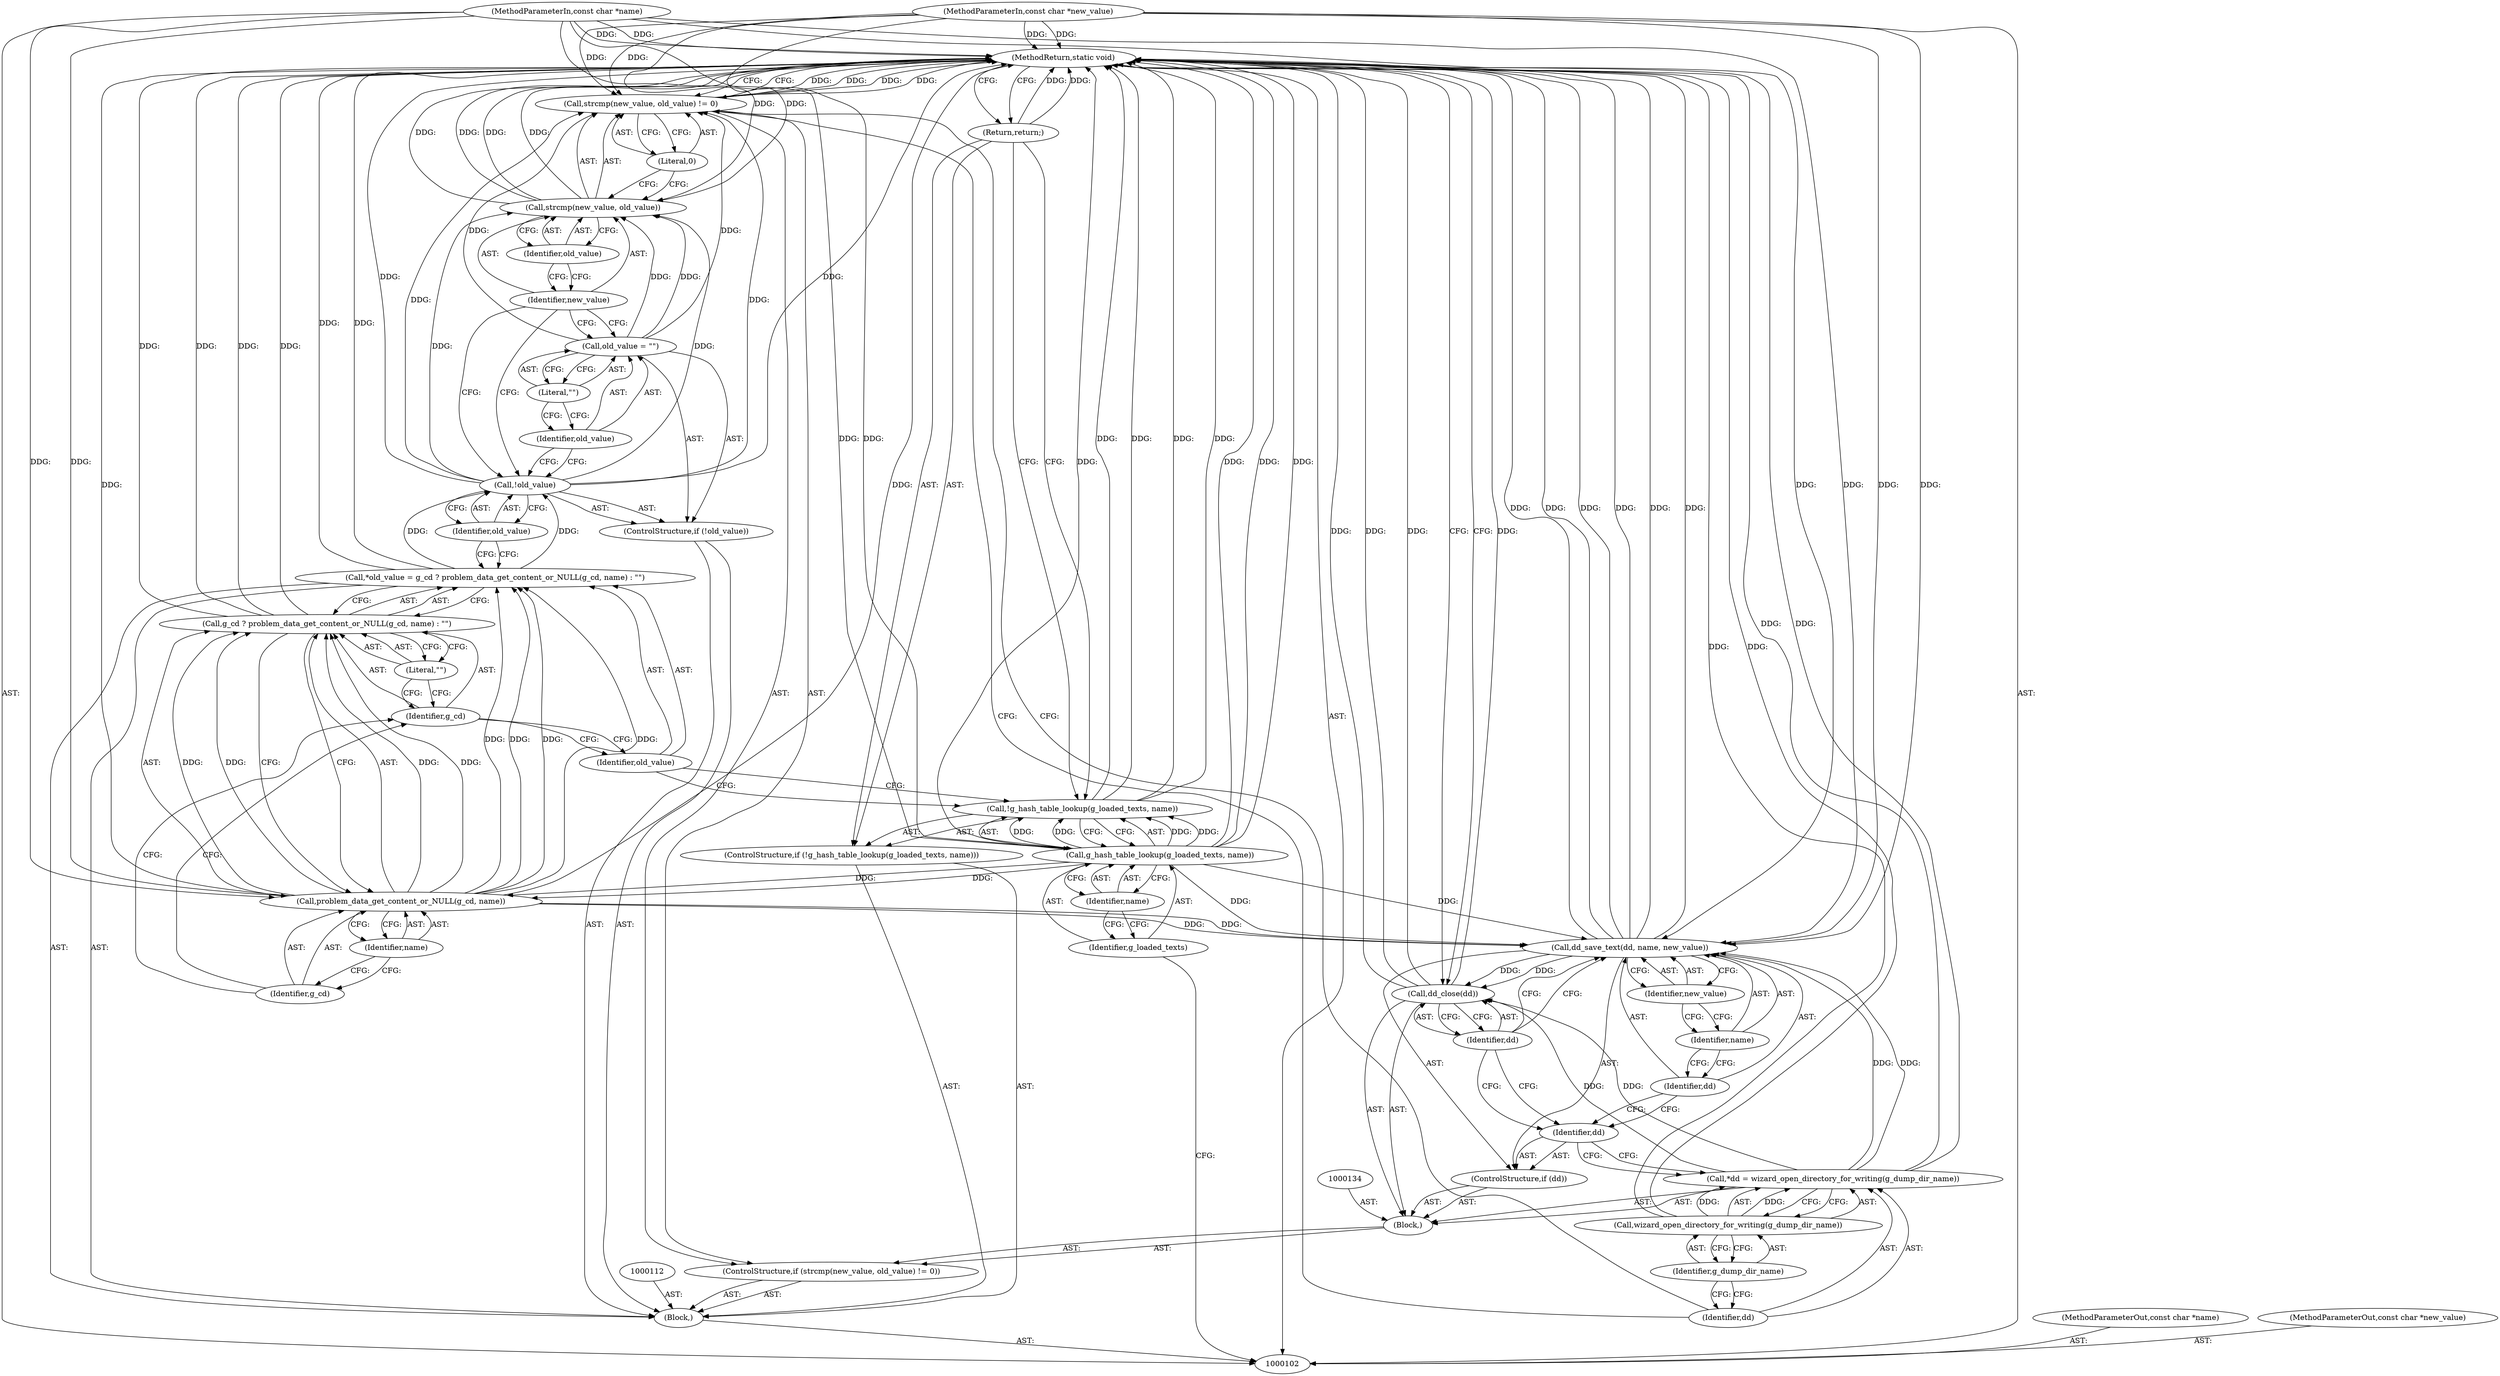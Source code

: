 digraph "0_libreport_257578a23d1537a2d235aaa2b1488ee4f818e360_0" {
"1000147" [label="(MethodReturn,static void)"];
"1000103" [label="(MethodParameterIn,const char *name)"];
"1000205" [label="(MethodParameterOut,const char *name)"];
"1000104" [label="(MethodParameterIn,const char *new_value)"];
"1000206" [label="(MethodParameterOut,const char *new_value)"];
"1000126" [label="(Literal,\"\")"];
"1000124" [label="(Call,old_value = \"\")"];
"1000125" [label="(Identifier,old_value)"];
"1000130" [label="(Identifier,new_value)"];
"1000131" [label="(Identifier,old_value)"];
"1000127" [label="(ControlStructure,if (strcmp(new_value, old_value) != 0))"];
"1000132" [label="(Literal,0)"];
"1000128" [label="(Call,strcmp(new_value, old_value) != 0)"];
"1000129" [label="(Call,strcmp(new_value, old_value))"];
"1000135" [label="(Call,*dd = wizard_open_directory_for_writing(g_dump_dir_name))"];
"1000136" [label="(Identifier,dd)"];
"1000137" [label="(Call,wizard_open_directory_for_writing(g_dump_dir_name))"];
"1000138" [label="(Identifier,g_dump_dir_name)"];
"1000133" [label="(Block,)"];
"1000140" [label="(Identifier,dd)"];
"1000139" [label="(ControlStructure,if (dd))"];
"1000141" [label="(Call,dd_save_text(dd, name, new_value))"];
"1000142" [label="(Identifier,dd)"];
"1000143" [label="(Identifier,name)"];
"1000144" [label="(Identifier,new_value)"];
"1000146" [label="(Identifier,dd)"];
"1000145" [label="(Call,dd_close(dd))"];
"1000105" [label="(Block,)"];
"1000109" [label="(Identifier,g_loaded_texts)"];
"1000106" [label="(ControlStructure,if (!g_hash_table_lookup(g_loaded_texts, name)))"];
"1000110" [label="(Identifier,name)"];
"1000107" [label="(Call,!g_hash_table_lookup(g_loaded_texts, name))"];
"1000108" [label="(Call,g_hash_table_lookup(g_loaded_texts, name))"];
"1000111" [label="(Return,return;)"];
"1000113" [label="(Call,*old_value = g_cd ? problem_data_get_content_or_NULL(g_cd, name) : \"\")"];
"1000114" [label="(Identifier,old_value)"];
"1000115" [label="(Call,g_cd ? problem_data_get_content_or_NULL(g_cd, name) : \"\")"];
"1000116" [label="(Identifier,g_cd)"];
"1000117" [label="(Call,problem_data_get_content_or_NULL(g_cd, name))"];
"1000118" [label="(Identifier,g_cd)"];
"1000119" [label="(Identifier,name)"];
"1000120" [label="(Literal,\"\")"];
"1000121" [label="(ControlStructure,if (!old_value))"];
"1000122" [label="(Call,!old_value)"];
"1000123" [label="(Identifier,old_value)"];
"1000147" -> "1000102"  [label="AST: "];
"1000147" -> "1000111"  [label="CFG: "];
"1000147" -> "1000145"  [label="CFG: "];
"1000147" -> "1000128"  [label="CFG: "];
"1000111" -> "1000147"  [label="DDG: "];
"1000115" -> "1000147"  [label="DDG: "];
"1000115" -> "1000147"  [label="DDG: "];
"1000129" -> "1000147"  [label="DDG: "];
"1000129" -> "1000147"  [label="DDG: "];
"1000107" -> "1000147"  [label="DDG: "];
"1000107" -> "1000147"  [label="DDG: "];
"1000104" -> "1000147"  [label="DDG: "];
"1000141" -> "1000147"  [label="DDG: "];
"1000141" -> "1000147"  [label="DDG: "];
"1000141" -> "1000147"  [label="DDG: "];
"1000113" -> "1000147"  [label="DDG: "];
"1000117" -> "1000147"  [label="DDG: "];
"1000145" -> "1000147"  [label="DDG: "];
"1000145" -> "1000147"  [label="DDG: "];
"1000128" -> "1000147"  [label="DDG: "];
"1000128" -> "1000147"  [label="DDG: "];
"1000103" -> "1000147"  [label="DDG: "];
"1000108" -> "1000147"  [label="DDG: "];
"1000108" -> "1000147"  [label="DDG: "];
"1000122" -> "1000147"  [label="DDG: "];
"1000137" -> "1000147"  [label="DDG: "];
"1000135" -> "1000147"  [label="DDG: "];
"1000103" -> "1000102"  [label="AST: "];
"1000103" -> "1000147"  [label="DDG: "];
"1000103" -> "1000108"  [label="DDG: "];
"1000103" -> "1000117"  [label="DDG: "];
"1000103" -> "1000141"  [label="DDG: "];
"1000205" -> "1000102"  [label="AST: "];
"1000104" -> "1000102"  [label="AST: "];
"1000104" -> "1000147"  [label="DDG: "];
"1000104" -> "1000128"  [label="DDG: "];
"1000104" -> "1000129"  [label="DDG: "];
"1000104" -> "1000141"  [label="DDG: "];
"1000206" -> "1000102"  [label="AST: "];
"1000126" -> "1000124"  [label="AST: "];
"1000126" -> "1000125"  [label="CFG: "];
"1000124" -> "1000126"  [label="CFG: "];
"1000124" -> "1000121"  [label="AST: "];
"1000124" -> "1000126"  [label="CFG: "];
"1000125" -> "1000124"  [label="AST: "];
"1000126" -> "1000124"  [label="AST: "];
"1000130" -> "1000124"  [label="CFG: "];
"1000124" -> "1000128"  [label="DDG: "];
"1000124" -> "1000129"  [label="DDG: "];
"1000125" -> "1000124"  [label="AST: "];
"1000125" -> "1000122"  [label="CFG: "];
"1000126" -> "1000125"  [label="CFG: "];
"1000130" -> "1000129"  [label="AST: "];
"1000130" -> "1000124"  [label="CFG: "];
"1000130" -> "1000122"  [label="CFG: "];
"1000131" -> "1000130"  [label="CFG: "];
"1000131" -> "1000129"  [label="AST: "];
"1000131" -> "1000130"  [label="CFG: "];
"1000129" -> "1000131"  [label="CFG: "];
"1000127" -> "1000105"  [label="AST: "];
"1000128" -> "1000127"  [label="AST: "];
"1000133" -> "1000127"  [label="AST: "];
"1000132" -> "1000128"  [label="AST: "];
"1000132" -> "1000129"  [label="CFG: "];
"1000128" -> "1000132"  [label="CFG: "];
"1000128" -> "1000127"  [label="AST: "];
"1000128" -> "1000132"  [label="CFG: "];
"1000129" -> "1000128"  [label="AST: "];
"1000132" -> "1000128"  [label="AST: "];
"1000136" -> "1000128"  [label="CFG: "];
"1000147" -> "1000128"  [label="CFG: "];
"1000128" -> "1000147"  [label="DDG: "];
"1000128" -> "1000147"  [label="DDG: "];
"1000104" -> "1000128"  [label="DDG: "];
"1000124" -> "1000128"  [label="DDG: "];
"1000122" -> "1000128"  [label="DDG: "];
"1000129" -> "1000128"  [label="AST: "];
"1000129" -> "1000131"  [label="CFG: "];
"1000130" -> "1000129"  [label="AST: "];
"1000131" -> "1000129"  [label="AST: "];
"1000132" -> "1000129"  [label="CFG: "];
"1000129" -> "1000147"  [label="DDG: "];
"1000129" -> "1000147"  [label="DDG: "];
"1000104" -> "1000129"  [label="DDG: "];
"1000124" -> "1000129"  [label="DDG: "];
"1000122" -> "1000129"  [label="DDG: "];
"1000135" -> "1000133"  [label="AST: "];
"1000135" -> "1000137"  [label="CFG: "];
"1000136" -> "1000135"  [label="AST: "];
"1000137" -> "1000135"  [label="AST: "];
"1000140" -> "1000135"  [label="CFG: "];
"1000135" -> "1000147"  [label="DDG: "];
"1000137" -> "1000135"  [label="DDG: "];
"1000135" -> "1000141"  [label="DDG: "];
"1000135" -> "1000145"  [label="DDG: "];
"1000136" -> "1000135"  [label="AST: "];
"1000136" -> "1000128"  [label="CFG: "];
"1000138" -> "1000136"  [label="CFG: "];
"1000137" -> "1000135"  [label="AST: "];
"1000137" -> "1000138"  [label="CFG: "];
"1000138" -> "1000137"  [label="AST: "];
"1000135" -> "1000137"  [label="CFG: "];
"1000137" -> "1000147"  [label="DDG: "];
"1000137" -> "1000135"  [label="DDG: "];
"1000138" -> "1000137"  [label="AST: "];
"1000138" -> "1000136"  [label="CFG: "];
"1000137" -> "1000138"  [label="CFG: "];
"1000133" -> "1000127"  [label="AST: "];
"1000134" -> "1000133"  [label="AST: "];
"1000135" -> "1000133"  [label="AST: "];
"1000139" -> "1000133"  [label="AST: "];
"1000145" -> "1000133"  [label="AST: "];
"1000140" -> "1000139"  [label="AST: "];
"1000140" -> "1000135"  [label="CFG: "];
"1000142" -> "1000140"  [label="CFG: "];
"1000146" -> "1000140"  [label="CFG: "];
"1000139" -> "1000133"  [label="AST: "];
"1000140" -> "1000139"  [label="AST: "];
"1000141" -> "1000139"  [label="AST: "];
"1000141" -> "1000139"  [label="AST: "];
"1000141" -> "1000144"  [label="CFG: "];
"1000142" -> "1000141"  [label="AST: "];
"1000143" -> "1000141"  [label="AST: "];
"1000144" -> "1000141"  [label="AST: "];
"1000146" -> "1000141"  [label="CFG: "];
"1000141" -> "1000147"  [label="DDG: "];
"1000141" -> "1000147"  [label="DDG: "];
"1000141" -> "1000147"  [label="DDG: "];
"1000135" -> "1000141"  [label="DDG: "];
"1000108" -> "1000141"  [label="DDG: "];
"1000117" -> "1000141"  [label="DDG: "];
"1000103" -> "1000141"  [label="DDG: "];
"1000104" -> "1000141"  [label="DDG: "];
"1000141" -> "1000145"  [label="DDG: "];
"1000142" -> "1000141"  [label="AST: "];
"1000142" -> "1000140"  [label="CFG: "];
"1000143" -> "1000142"  [label="CFG: "];
"1000143" -> "1000141"  [label="AST: "];
"1000143" -> "1000142"  [label="CFG: "];
"1000144" -> "1000143"  [label="CFG: "];
"1000144" -> "1000141"  [label="AST: "];
"1000144" -> "1000143"  [label="CFG: "];
"1000141" -> "1000144"  [label="CFG: "];
"1000146" -> "1000145"  [label="AST: "];
"1000146" -> "1000141"  [label="CFG: "];
"1000146" -> "1000140"  [label="CFG: "];
"1000145" -> "1000146"  [label="CFG: "];
"1000145" -> "1000133"  [label="AST: "];
"1000145" -> "1000146"  [label="CFG: "];
"1000146" -> "1000145"  [label="AST: "];
"1000147" -> "1000145"  [label="CFG: "];
"1000145" -> "1000147"  [label="DDG: "];
"1000145" -> "1000147"  [label="DDG: "];
"1000141" -> "1000145"  [label="DDG: "];
"1000135" -> "1000145"  [label="DDG: "];
"1000105" -> "1000102"  [label="AST: "];
"1000106" -> "1000105"  [label="AST: "];
"1000112" -> "1000105"  [label="AST: "];
"1000113" -> "1000105"  [label="AST: "];
"1000121" -> "1000105"  [label="AST: "];
"1000127" -> "1000105"  [label="AST: "];
"1000109" -> "1000108"  [label="AST: "];
"1000109" -> "1000102"  [label="CFG: "];
"1000110" -> "1000109"  [label="CFG: "];
"1000106" -> "1000105"  [label="AST: "];
"1000107" -> "1000106"  [label="AST: "];
"1000111" -> "1000106"  [label="AST: "];
"1000110" -> "1000108"  [label="AST: "];
"1000110" -> "1000109"  [label="CFG: "];
"1000108" -> "1000110"  [label="CFG: "];
"1000107" -> "1000106"  [label="AST: "];
"1000107" -> "1000108"  [label="CFG: "];
"1000108" -> "1000107"  [label="AST: "];
"1000111" -> "1000107"  [label="CFG: "];
"1000114" -> "1000107"  [label="CFG: "];
"1000107" -> "1000147"  [label="DDG: "];
"1000107" -> "1000147"  [label="DDG: "];
"1000108" -> "1000107"  [label="DDG: "];
"1000108" -> "1000107"  [label="DDG: "];
"1000108" -> "1000107"  [label="AST: "];
"1000108" -> "1000110"  [label="CFG: "];
"1000109" -> "1000108"  [label="AST: "];
"1000110" -> "1000108"  [label="AST: "];
"1000107" -> "1000108"  [label="CFG: "];
"1000108" -> "1000147"  [label="DDG: "];
"1000108" -> "1000147"  [label="DDG: "];
"1000108" -> "1000107"  [label="DDG: "];
"1000108" -> "1000107"  [label="DDG: "];
"1000103" -> "1000108"  [label="DDG: "];
"1000108" -> "1000117"  [label="DDG: "];
"1000108" -> "1000141"  [label="DDG: "];
"1000111" -> "1000106"  [label="AST: "];
"1000111" -> "1000107"  [label="CFG: "];
"1000147" -> "1000111"  [label="CFG: "];
"1000111" -> "1000147"  [label="DDG: "];
"1000113" -> "1000105"  [label="AST: "];
"1000113" -> "1000115"  [label="CFG: "];
"1000114" -> "1000113"  [label="AST: "];
"1000115" -> "1000113"  [label="AST: "];
"1000123" -> "1000113"  [label="CFG: "];
"1000113" -> "1000147"  [label="DDG: "];
"1000117" -> "1000113"  [label="DDG: "];
"1000117" -> "1000113"  [label="DDG: "];
"1000113" -> "1000122"  [label="DDG: "];
"1000114" -> "1000113"  [label="AST: "];
"1000114" -> "1000107"  [label="CFG: "];
"1000116" -> "1000114"  [label="CFG: "];
"1000115" -> "1000113"  [label="AST: "];
"1000115" -> "1000117"  [label="CFG: "];
"1000115" -> "1000120"  [label="CFG: "];
"1000116" -> "1000115"  [label="AST: "];
"1000117" -> "1000115"  [label="AST: "];
"1000120" -> "1000115"  [label="AST: "];
"1000113" -> "1000115"  [label="CFG: "];
"1000115" -> "1000147"  [label="DDG: "];
"1000115" -> "1000147"  [label="DDG: "];
"1000117" -> "1000115"  [label="DDG: "];
"1000117" -> "1000115"  [label="DDG: "];
"1000116" -> "1000115"  [label="AST: "];
"1000116" -> "1000114"  [label="CFG: "];
"1000118" -> "1000116"  [label="CFG: "];
"1000120" -> "1000116"  [label="CFG: "];
"1000117" -> "1000115"  [label="AST: "];
"1000117" -> "1000119"  [label="CFG: "];
"1000118" -> "1000117"  [label="AST: "];
"1000119" -> "1000117"  [label="AST: "];
"1000115" -> "1000117"  [label="CFG: "];
"1000117" -> "1000147"  [label="DDG: "];
"1000117" -> "1000113"  [label="DDG: "];
"1000117" -> "1000113"  [label="DDG: "];
"1000117" -> "1000115"  [label="DDG: "];
"1000117" -> "1000115"  [label="DDG: "];
"1000108" -> "1000117"  [label="DDG: "];
"1000103" -> "1000117"  [label="DDG: "];
"1000117" -> "1000141"  [label="DDG: "];
"1000118" -> "1000117"  [label="AST: "];
"1000118" -> "1000116"  [label="CFG: "];
"1000119" -> "1000118"  [label="CFG: "];
"1000119" -> "1000117"  [label="AST: "];
"1000119" -> "1000118"  [label="CFG: "];
"1000117" -> "1000119"  [label="CFG: "];
"1000120" -> "1000115"  [label="AST: "];
"1000120" -> "1000116"  [label="CFG: "];
"1000115" -> "1000120"  [label="CFG: "];
"1000121" -> "1000105"  [label="AST: "];
"1000122" -> "1000121"  [label="AST: "];
"1000124" -> "1000121"  [label="AST: "];
"1000122" -> "1000121"  [label="AST: "];
"1000122" -> "1000123"  [label="CFG: "];
"1000123" -> "1000122"  [label="AST: "];
"1000125" -> "1000122"  [label="CFG: "];
"1000130" -> "1000122"  [label="CFG: "];
"1000122" -> "1000147"  [label="DDG: "];
"1000113" -> "1000122"  [label="DDG: "];
"1000122" -> "1000128"  [label="DDG: "];
"1000122" -> "1000129"  [label="DDG: "];
"1000123" -> "1000122"  [label="AST: "];
"1000123" -> "1000113"  [label="CFG: "];
"1000122" -> "1000123"  [label="CFG: "];
}

